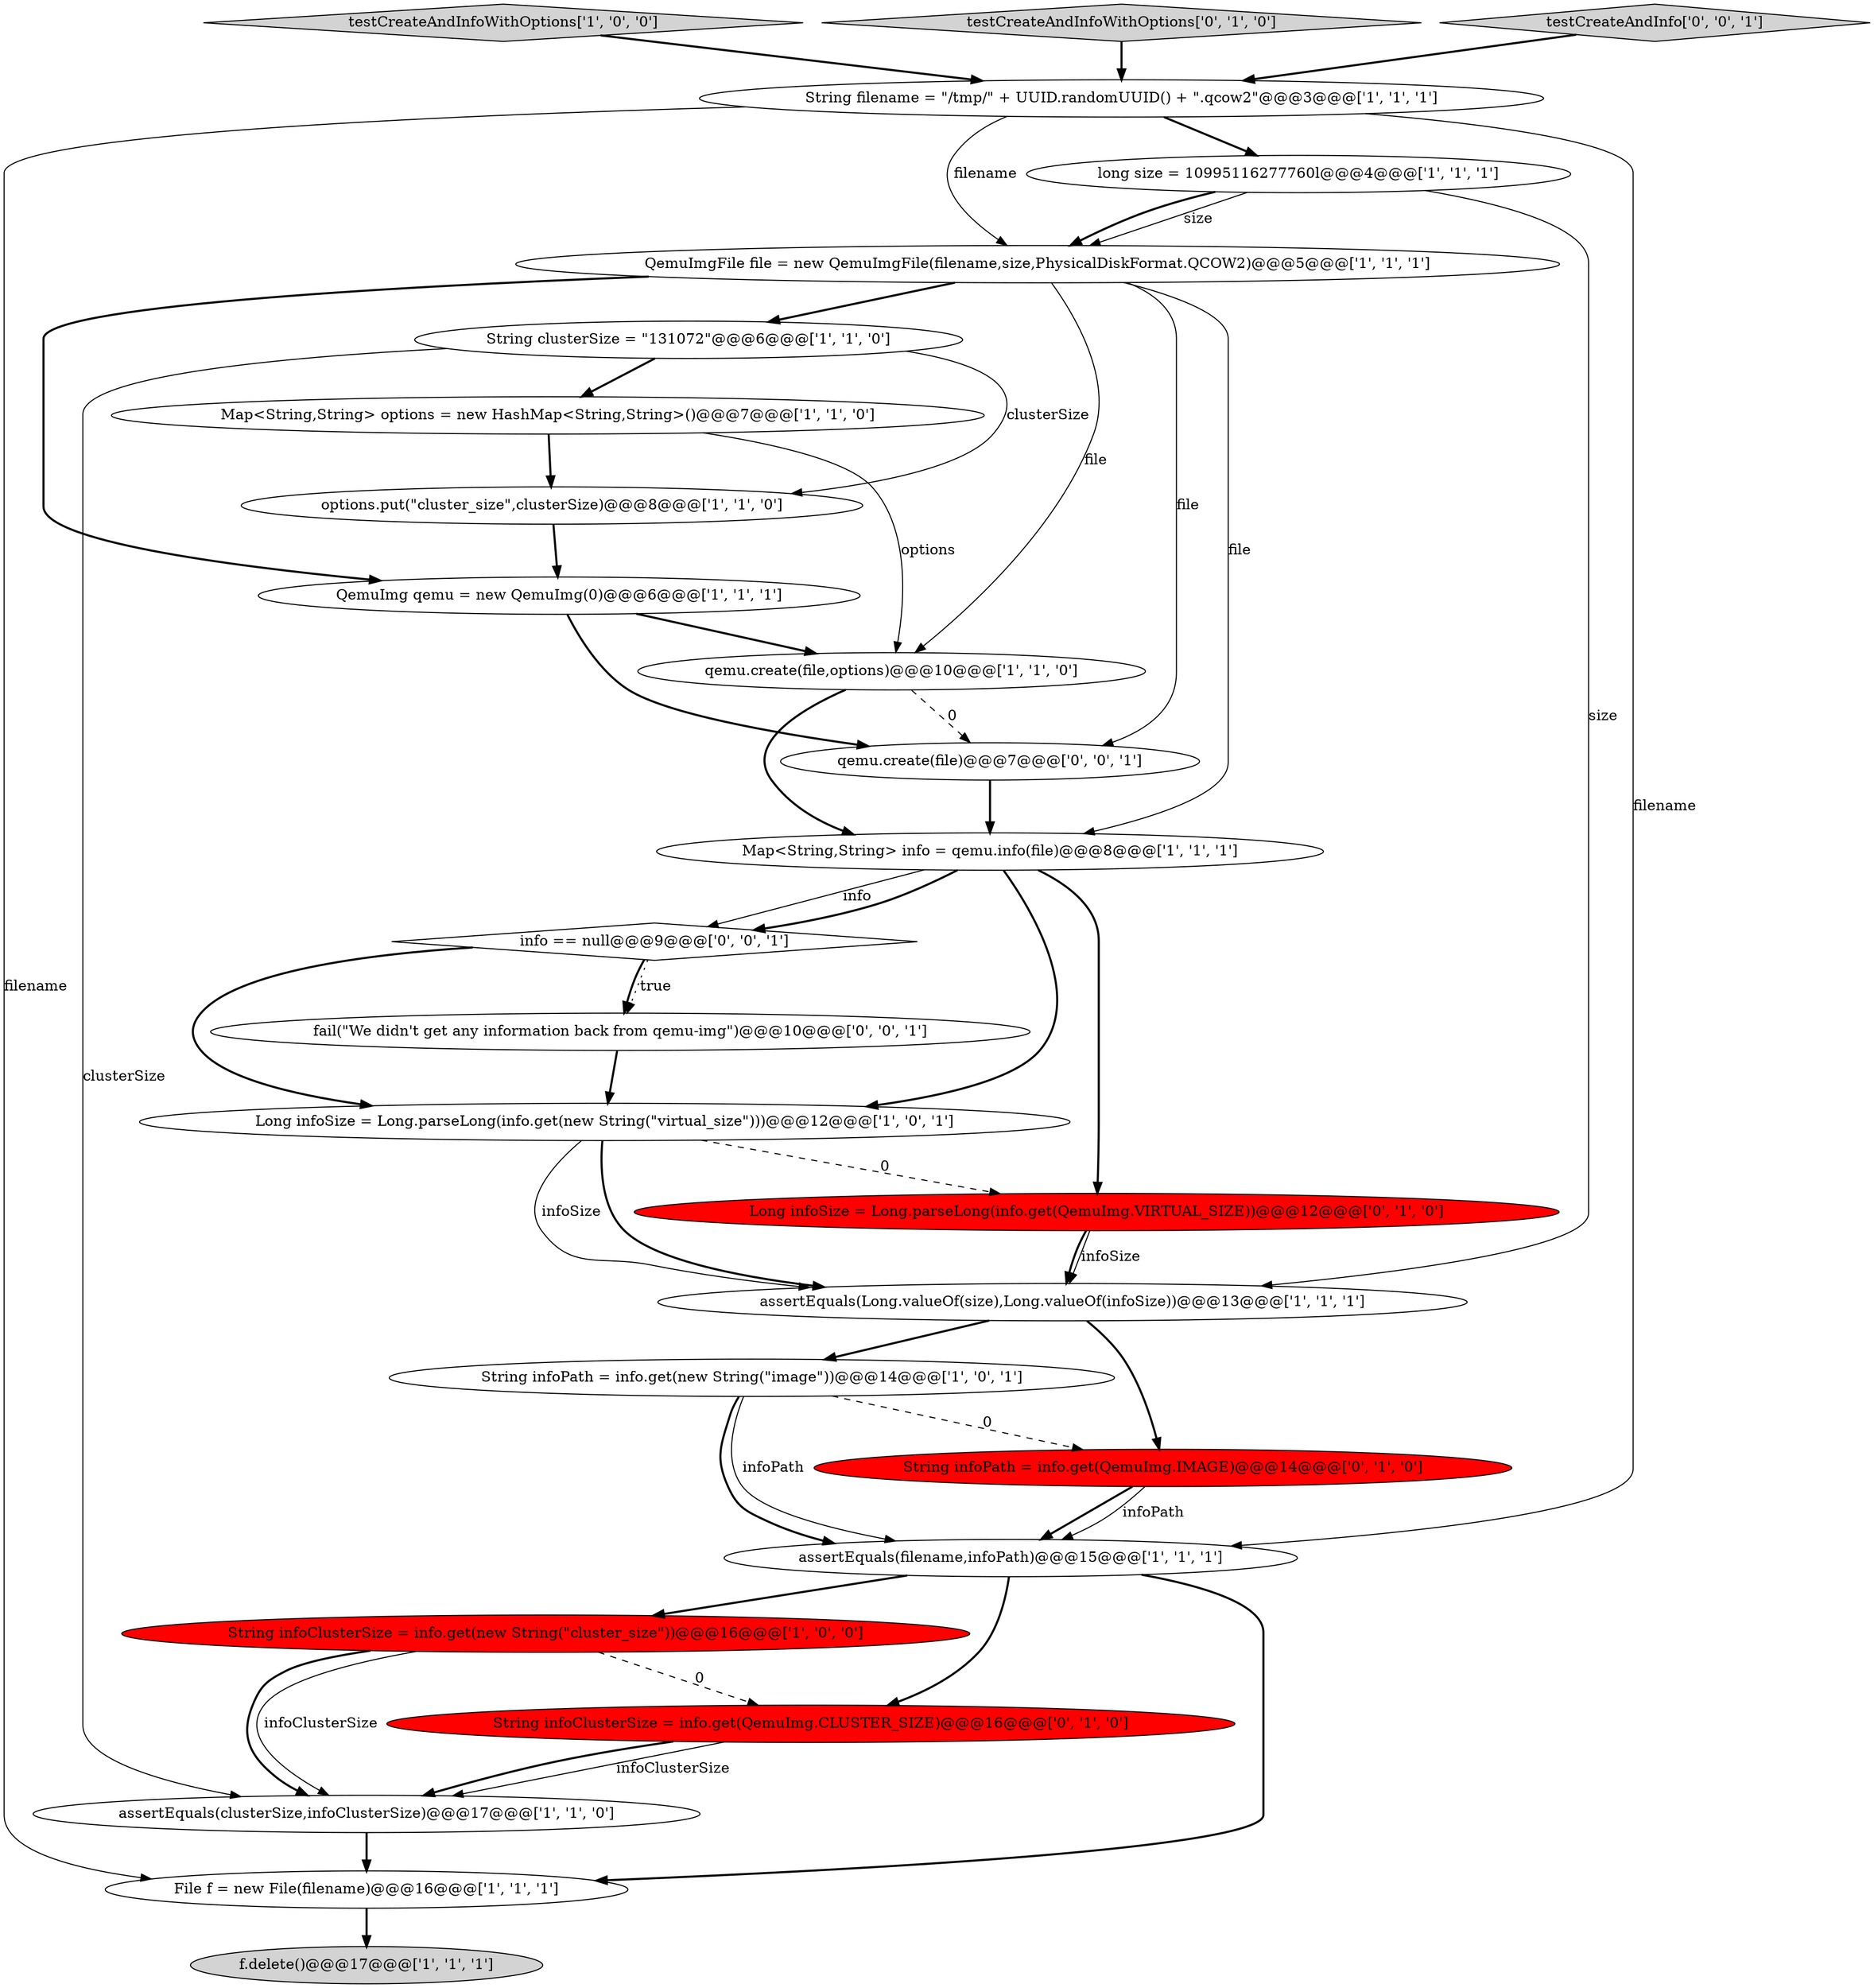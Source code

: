 digraph {
21 [style = filled, label = "Long infoSize = Long.parseLong(info.get(QemuImg.VIRTUAL_SIZE))@@@12@@@['0', '1', '0']", fillcolor = red, shape = ellipse image = "AAA1AAABBB2BBB"];
12 [style = filled, label = "String infoClusterSize = info.get(new String(\"cluster_size\"))@@@16@@@['1', '0', '0']", fillcolor = red, shape = ellipse image = "AAA1AAABBB1BBB"];
3 [style = filled, label = "String filename = \"/tmp/\" + UUID.randomUUID() + \".qcow2\"@@@3@@@['1', '1', '1']", fillcolor = white, shape = ellipse image = "AAA0AAABBB1BBB"];
22 [style = filled, label = "info == null@@@9@@@['0', '0', '1']", fillcolor = white, shape = diamond image = "AAA0AAABBB3BBB"];
16 [style = filled, label = "testCreateAndInfoWithOptions['1', '0', '0']", fillcolor = lightgray, shape = diamond image = "AAA0AAABBB1BBB"];
14 [style = filled, label = "QemuImgFile file = new QemuImgFile(filename,size,PhysicalDiskFormat.QCOW2)@@@5@@@['1', '1', '1']", fillcolor = white, shape = ellipse image = "AAA0AAABBB1BBB"];
6 [style = filled, label = "f.delete()@@@17@@@['1', '1', '1']", fillcolor = lightgray, shape = ellipse image = "AAA0AAABBB1BBB"];
2 [style = filled, label = "assertEquals(filename,infoPath)@@@15@@@['1', '1', '1']", fillcolor = white, shape = ellipse image = "AAA0AAABBB1BBB"];
25 [style = filled, label = "qemu.create(file)@@@7@@@['0', '0', '1']", fillcolor = white, shape = ellipse image = "AAA0AAABBB3BBB"];
11 [style = filled, label = "Map<String,String> info = qemu.info(file)@@@8@@@['1', '1', '1']", fillcolor = white, shape = ellipse image = "AAA0AAABBB1BBB"];
9 [style = filled, label = "qemu.create(file,options)@@@10@@@['1', '1', '0']", fillcolor = white, shape = ellipse image = "AAA0AAABBB1BBB"];
18 [style = filled, label = "testCreateAndInfoWithOptions['0', '1', '0']", fillcolor = lightgray, shape = diamond image = "AAA0AAABBB2BBB"];
4 [style = filled, label = "Long infoSize = Long.parseLong(info.get(new String(\"virtual_size\")))@@@12@@@['1', '0', '1']", fillcolor = white, shape = ellipse image = "AAA0AAABBB1BBB"];
8 [style = filled, label = "String clusterSize = \"131072\"@@@6@@@['1', '1', '0']", fillcolor = white, shape = ellipse image = "AAA0AAABBB1BBB"];
13 [style = filled, label = "assertEquals(clusterSize,infoClusterSize)@@@17@@@['1', '1', '0']", fillcolor = white, shape = ellipse image = "AAA0AAABBB1BBB"];
17 [style = filled, label = "String infoPath = info.get(new String(\"image\"))@@@14@@@['1', '0', '1']", fillcolor = white, shape = ellipse image = "AAA0AAABBB1BBB"];
5 [style = filled, label = "File f = new File(filename)@@@16@@@['1', '1', '1']", fillcolor = white, shape = ellipse image = "AAA0AAABBB1BBB"];
19 [style = filled, label = "String infoClusterSize = info.get(QemuImg.CLUSTER_SIZE)@@@16@@@['0', '1', '0']", fillcolor = red, shape = ellipse image = "AAA1AAABBB2BBB"];
23 [style = filled, label = "testCreateAndInfo['0', '0', '1']", fillcolor = lightgray, shape = diamond image = "AAA0AAABBB3BBB"];
15 [style = filled, label = "QemuImg qemu = new QemuImg(0)@@@6@@@['1', '1', '1']", fillcolor = white, shape = ellipse image = "AAA0AAABBB1BBB"];
0 [style = filled, label = "long size = 10995116277760l@@@4@@@['1', '1', '1']", fillcolor = white, shape = ellipse image = "AAA0AAABBB1BBB"];
7 [style = filled, label = "assertEquals(Long.valueOf(size),Long.valueOf(infoSize))@@@13@@@['1', '1', '1']", fillcolor = white, shape = ellipse image = "AAA0AAABBB1BBB"];
10 [style = filled, label = "options.put(\"cluster_size\",clusterSize)@@@8@@@['1', '1', '0']", fillcolor = white, shape = ellipse image = "AAA0AAABBB1BBB"];
24 [style = filled, label = "fail(\"We didn't get any information back from qemu-img\")@@@10@@@['0', '0', '1']", fillcolor = white, shape = ellipse image = "AAA0AAABBB3BBB"];
20 [style = filled, label = "String infoPath = info.get(QemuImg.IMAGE)@@@14@@@['0', '1', '0']", fillcolor = red, shape = ellipse image = "AAA1AAABBB2BBB"];
1 [style = filled, label = "Map<String,String> options = new HashMap<String,String>()@@@7@@@['1', '1', '0']", fillcolor = white, shape = ellipse image = "AAA0AAABBB1BBB"];
14->25 [style = solid, label="file"];
16->3 [style = bold, label=""];
1->9 [style = solid, label="options"];
17->2 [style = solid, label="infoPath"];
18->3 [style = bold, label=""];
2->19 [style = bold, label=""];
19->13 [style = solid, label="infoClusterSize"];
7->17 [style = bold, label=""];
10->15 [style = bold, label=""];
9->11 [style = bold, label=""];
0->14 [style = solid, label="size"];
15->25 [style = bold, label=""];
11->21 [style = bold, label=""];
11->4 [style = bold, label=""];
23->3 [style = bold, label=""];
7->20 [style = bold, label=""];
22->24 [style = dotted, label="true"];
14->11 [style = solid, label="file"];
4->21 [style = dashed, label="0"];
4->7 [style = bold, label=""];
3->0 [style = bold, label=""];
2->12 [style = bold, label=""];
4->7 [style = solid, label="infoSize"];
12->13 [style = solid, label="infoClusterSize"];
22->4 [style = bold, label=""];
20->2 [style = bold, label=""];
8->1 [style = bold, label=""];
12->13 [style = bold, label=""];
20->2 [style = solid, label="infoPath"];
0->14 [style = bold, label=""];
24->4 [style = bold, label=""];
3->5 [style = solid, label="filename"];
5->6 [style = bold, label=""];
17->2 [style = bold, label=""];
19->13 [style = bold, label=""];
8->13 [style = solid, label="clusterSize"];
11->22 [style = solid, label="info"];
17->20 [style = dashed, label="0"];
15->9 [style = bold, label=""];
25->11 [style = bold, label=""];
12->19 [style = dashed, label="0"];
9->25 [style = dashed, label="0"];
3->2 [style = solid, label="filename"];
13->5 [style = bold, label=""];
11->22 [style = bold, label=""];
3->14 [style = solid, label="filename"];
21->7 [style = bold, label=""];
14->15 [style = bold, label=""];
14->8 [style = bold, label=""];
0->7 [style = solid, label="size"];
22->24 [style = bold, label=""];
8->10 [style = solid, label="clusterSize"];
14->9 [style = solid, label="file"];
21->7 [style = solid, label="infoSize"];
1->10 [style = bold, label=""];
2->5 [style = bold, label=""];
}
